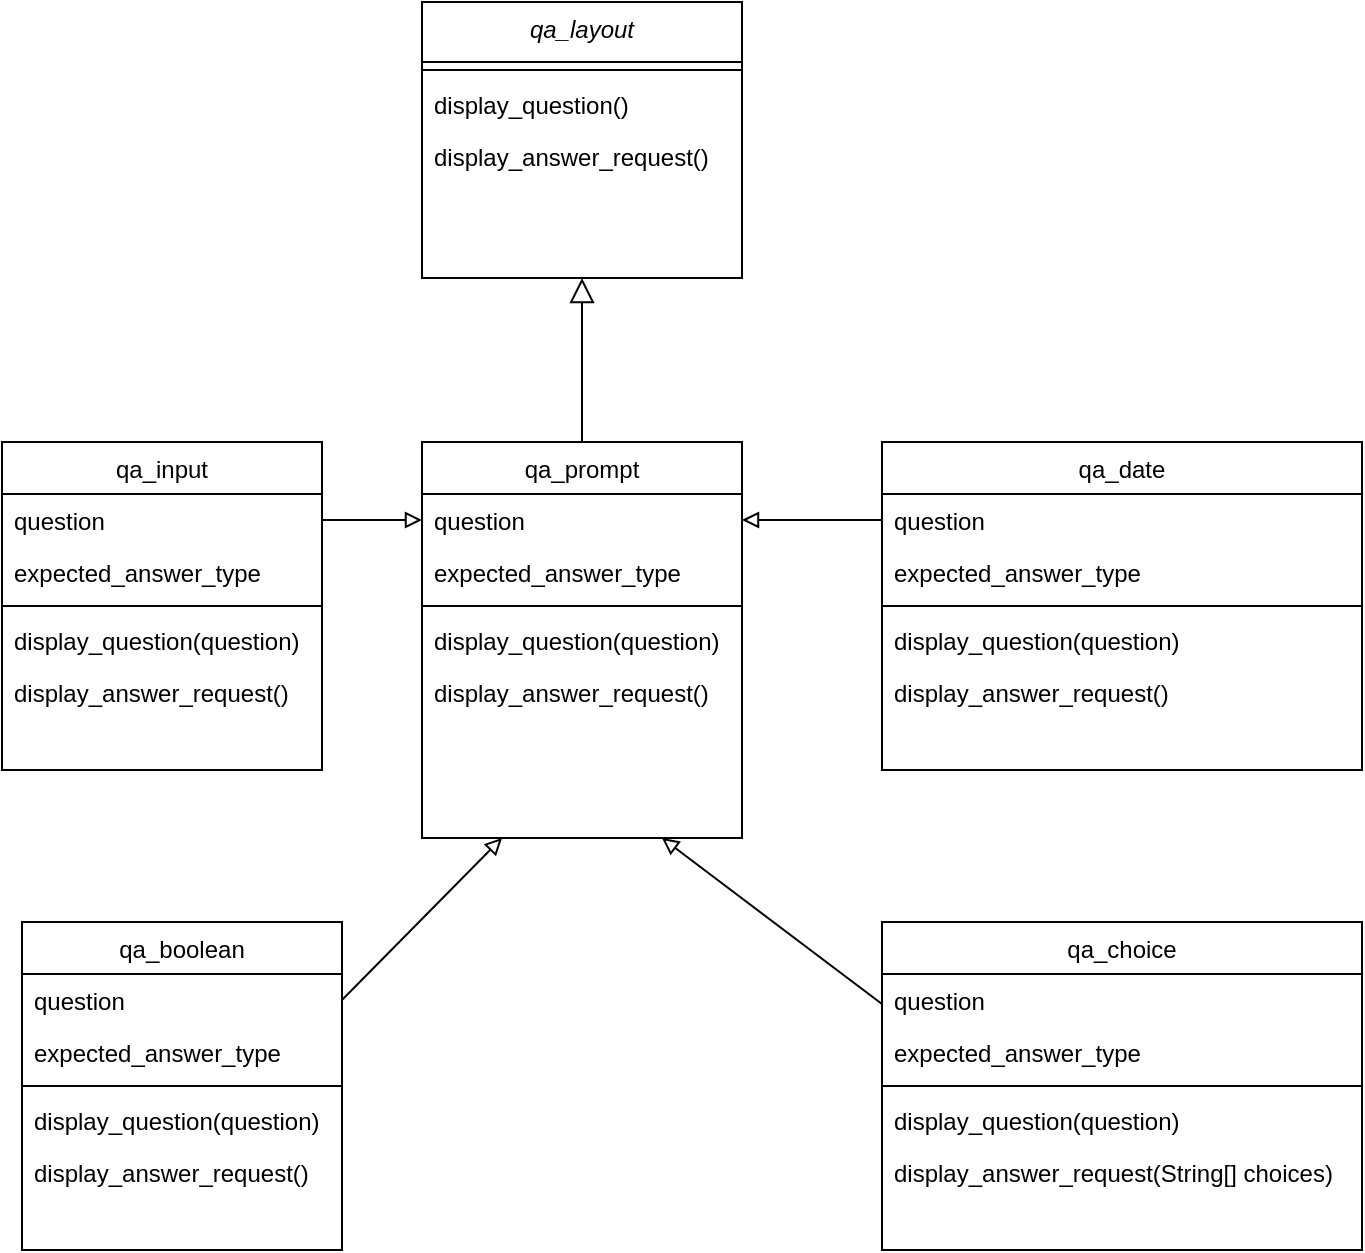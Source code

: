 <mxfile version="14.6.6" type="github">
  <diagram id="C5RBs43oDa-KdzZeNtuy" name="Page-1">
    <mxGraphModel dx="1038" dy="588" grid="1" gridSize="10" guides="1" tooltips="1" connect="1" arrows="1" fold="1" page="1" pageScale="1" pageWidth="827" pageHeight="1169" math="0" shadow="0">
      <root>
        <mxCell id="WIyWlLk6GJQsqaUBKTNV-0" />
        <mxCell id="WIyWlLk6GJQsqaUBKTNV-1" parent="WIyWlLk6GJQsqaUBKTNV-0" />
        <mxCell id="zkfFHV4jXpPFQw0GAbJ--0" value="qa_layout" style="swimlane;fontStyle=2;align=center;verticalAlign=top;childLayout=stackLayout;horizontal=1;startSize=30;horizontalStack=0;resizeParent=1;resizeLast=0;collapsible=1;marginBottom=0;rounded=0;shadow=0;strokeWidth=1;" parent="WIyWlLk6GJQsqaUBKTNV-1" vertex="1">
          <mxGeometry x="220" y="60" width="160" height="138" as="geometry">
            <mxRectangle x="220" y="60" width="160" height="26" as="alternateBounds" />
          </mxGeometry>
        </mxCell>
        <mxCell id="zkfFHV4jXpPFQw0GAbJ--4" value="" style="line;html=1;strokeWidth=1;align=left;verticalAlign=middle;spacingTop=-1;spacingLeft=3;spacingRight=3;rotatable=0;labelPosition=right;points=[];portConstraint=eastwest;" parent="zkfFHV4jXpPFQw0GAbJ--0" vertex="1">
          <mxGeometry y="30" width="160" height="8" as="geometry" />
        </mxCell>
        <mxCell id="zkfFHV4jXpPFQw0GAbJ--5" value="display_question()" style="text;align=left;verticalAlign=top;spacingLeft=4;spacingRight=4;overflow=hidden;rotatable=0;points=[[0,0.5],[1,0.5]];portConstraint=eastwest;" parent="zkfFHV4jXpPFQw0GAbJ--0" vertex="1">
          <mxGeometry y="38" width="160" height="26" as="geometry" />
        </mxCell>
        <mxCell id="IjtRtnYGdvxvoKZvfPFm-0" value="display_answer_request()" style="text;align=left;verticalAlign=top;spacingLeft=4;spacingRight=4;overflow=hidden;rotatable=0;points=[[0,0.5],[1,0.5]];portConstraint=eastwest;" vertex="1" parent="zkfFHV4jXpPFQw0GAbJ--0">
          <mxGeometry y="64" width="160" height="26" as="geometry" />
        </mxCell>
        <mxCell id="zkfFHV4jXpPFQw0GAbJ--6" value="qa_prompt" style="swimlane;fontStyle=0;align=center;verticalAlign=top;childLayout=stackLayout;horizontal=1;startSize=26;horizontalStack=0;resizeParent=1;resizeLast=0;collapsible=1;marginBottom=0;rounded=0;shadow=0;strokeWidth=1;" parent="WIyWlLk6GJQsqaUBKTNV-1" vertex="1">
          <mxGeometry x="220" y="280" width="160" height="198" as="geometry">
            <mxRectangle x="130" y="380" width="160" height="26" as="alternateBounds" />
          </mxGeometry>
        </mxCell>
        <mxCell id="zkfFHV4jXpPFQw0GAbJ--7" value="question" style="text;align=left;verticalAlign=top;spacingLeft=4;spacingRight=4;overflow=hidden;rotatable=0;points=[[0,0.5],[1,0.5]];portConstraint=eastwest;" parent="zkfFHV4jXpPFQw0GAbJ--6" vertex="1">
          <mxGeometry y="26" width="160" height="26" as="geometry" />
        </mxCell>
        <mxCell id="zkfFHV4jXpPFQw0GAbJ--8" value="expected_answer_type" style="text;align=left;verticalAlign=top;spacingLeft=4;spacingRight=4;overflow=hidden;rotatable=0;points=[[0,0.5],[1,0.5]];portConstraint=eastwest;rounded=0;shadow=0;html=0;" parent="zkfFHV4jXpPFQw0GAbJ--6" vertex="1">
          <mxGeometry y="52" width="160" height="26" as="geometry" />
        </mxCell>
        <mxCell id="zkfFHV4jXpPFQw0GAbJ--9" value="" style="line;html=1;strokeWidth=1;align=left;verticalAlign=middle;spacingTop=-1;spacingLeft=3;spacingRight=3;rotatable=0;labelPosition=right;points=[];portConstraint=eastwest;" parent="zkfFHV4jXpPFQw0GAbJ--6" vertex="1">
          <mxGeometry y="78" width="160" height="8" as="geometry" />
        </mxCell>
        <mxCell id="zkfFHV4jXpPFQw0GAbJ--11" value="display_question(question)" style="text;align=left;verticalAlign=top;spacingLeft=4;spacingRight=4;overflow=hidden;rotatable=0;points=[[0,0.5],[1,0.5]];portConstraint=eastwest;" parent="zkfFHV4jXpPFQw0GAbJ--6" vertex="1">
          <mxGeometry y="86" width="160" height="26" as="geometry" />
        </mxCell>
        <mxCell id="IjtRtnYGdvxvoKZvfPFm-1" value="display_answer_request()" style="text;align=left;verticalAlign=top;spacingLeft=4;spacingRight=4;overflow=hidden;rotatable=0;points=[[0,0.5],[1,0.5]];portConstraint=eastwest;" vertex="1" parent="zkfFHV4jXpPFQw0GAbJ--6">
          <mxGeometry y="112" width="160" height="26" as="geometry" />
        </mxCell>
        <mxCell id="zkfFHV4jXpPFQw0GAbJ--12" value="" style="endArrow=block;endSize=10;endFill=0;shadow=0;strokeWidth=1;rounded=0;edgeStyle=elbowEdgeStyle;elbow=vertical;" parent="WIyWlLk6GJQsqaUBKTNV-1" source="zkfFHV4jXpPFQw0GAbJ--6" target="zkfFHV4jXpPFQw0GAbJ--0" edge="1">
          <mxGeometry width="160" relative="1" as="geometry">
            <mxPoint x="200" y="203" as="sourcePoint" />
            <mxPoint x="200" y="203" as="targetPoint" />
          </mxGeometry>
        </mxCell>
        <mxCell id="IjtRtnYGdvxvoKZvfPFm-2" value="qa_date" style="swimlane;fontStyle=0;align=center;verticalAlign=top;childLayout=stackLayout;horizontal=1;startSize=26;horizontalStack=0;resizeParent=1;resizeLast=0;collapsible=1;marginBottom=0;rounded=0;shadow=0;strokeWidth=1;" vertex="1" parent="WIyWlLk6GJQsqaUBKTNV-1">
          <mxGeometry x="450" y="280" width="240" height="164" as="geometry">
            <mxRectangle x="130" y="380" width="160" height="26" as="alternateBounds" />
          </mxGeometry>
        </mxCell>
        <mxCell id="IjtRtnYGdvxvoKZvfPFm-3" value="question" style="text;align=left;verticalAlign=top;spacingLeft=4;spacingRight=4;overflow=hidden;rotatable=0;points=[[0,0.5],[1,0.5]];portConstraint=eastwest;" vertex="1" parent="IjtRtnYGdvxvoKZvfPFm-2">
          <mxGeometry y="26" width="240" height="26" as="geometry" />
        </mxCell>
        <mxCell id="IjtRtnYGdvxvoKZvfPFm-4" value="expected_answer_type" style="text;align=left;verticalAlign=top;spacingLeft=4;spacingRight=4;overflow=hidden;rotatable=0;points=[[0,0.5],[1,0.5]];portConstraint=eastwest;rounded=0;shadow=0;html=0;" vertex="1" parent="IjtRtnYGdvxvoKZvfPFm-2">
          <mxGeometry y="52" width="240" height="26" as="geometry" />
        </mxCell>
        <mxCell id="IjtRtnYGdvxvoKZvfPFm-5" value="" style="line;html=1;strokeWidth=1;align=left;verticalAlign=middle;spacingTop=-1;spacingLeft=3;spacingRight=3;rotatable=0;labelPosition=right;points=[];portConstraint=eastwest;" vertex="1" parent="IjtRtnYGdvxvoKZvfPFm-2">
          <mxGeometry y="78" width="240" height="8" as="geometry" />
        </mxCell>
        <mxCell id="IjtRtnYGdvxvoKZvfPFm-6" value="display_question(question)" style="text;align=left;verticalAlign=top;spacingLeft=4;spacingRight=4;overflow=hidden;rotatable=0;points=[[0,0.5],[1,0.5]];portConstraint=eastwest;" vertex="1" parent="IjtRtnYGdvxvoKZvfPFm-2">
          <mxGeometry y="86" width="240" height="26" as="geometry" />
        </mxCell>
        <mxCell id="IjtRtnYGdvxvoKZvfPFm-7" value="display_answer_request()" style="text;align=left;verticalAlign=top;spacingLeft=4;spacingRight=4;overflow=hidden;rotatable=0;points=[[0,0.5],[1,0.5]];portConstraint=eastwest;" vertex="1" parent="IjtRtnYGdvxvoKZvfPFm-2">
          <mxGeometry y="112" width="240" height="26" as="geometry" />
        </mxCell>
        <mxCell id="IjtRtnYGdvxvoKZvfPFm-8" value="qa_input" style="swimlane;fontStyle=0;align=center;verticalAlign=top;childLayout=stackLayout;horizontal=1;startSize=26;horizontalStack=0;resizeParent=1;resizeLast=0;collapsible=1;marginBottom=0;rounded=0;shadow=0;strokeWidth=1;" vertex="1" parent="WIyWlLk6GJQsqaUBKTNV-1">
          <mxGeometry x="10" y="280" width="160" height="164" as="geometry">
            <mxRectangle x="130" y="380" width="160" height="26" as="alternateBounds" />
          </mxGeometry>
        </mxCell>
        <mxCell id="IjtRtnYGdvxvoKZvfPFm-9" value="question" style="text;align=left;verticalAlign=top;spacingLeft=4;spacingRight=4;overflow=hidden;rotatable=0;points=[[0,0.5],[1,0.5]];portConstraint=eastwest;" vertex="1" parent="IjtRtnYGdvxvoKZvfPFm-8">
          <mxGeometry y="26" width="160" height="26" as="geometry" />
        </mxCell>
        <mxCell id="IjtRtnYGdvxvoKZvfPFm-10" value="expected_answer_type" style="text;align=left;verticalAlign=top;spacingLeft=4;spacingRight=4;overflow=hidden;rotatable=0;points=[[0,0.5],[1,0.5]];portConstraint=eastwest;rounded=0;shadow=0;html=0;" vertex="1" parent="IjtRtnYGdvxvoKZvfPFm-8">
          <mxGeometry y="52" width="160" height="26" as="geometry" />
        </mxCell>
        <mxCell id="IjtRtnYGdvxvoKZvfPFm-11" value="" style="line;html=1;strokeWidth=1;align=left;verticalAlign=middle;spacingTop=-1;spacingLeft=3;spacingRight=3;rotatable=0;labelPosition=right;points=[];portConstraint=eastwest;" vertex="1" parent="IjtRtnYGdvxvoKZvfPFm-8">
          <mxGeometry y="78" width="160" height="8" as="geometry" />
        </mxCell>
        <mxCell id="IjtRtnYGdvxvoKZvfPFm-12" value="display_question(question)" style="text;align=left;verticalAlign=top;spacingLeft=4;spacingRight=4;overflow=hidden;rotatable=0;points=[[0,0.5],[1,0.5]];portConstraint=eastwest;" vertex="1" parent="IjtRtnYGdvxvoKZvfPFm-8">
          <mxGeometry y="86" width="160" height="26" as="geometry" />
        </mxCell>
        <mxCell id="IjtRtnYGdvxvoKZvfPFm-13" value="display_answer_request()" style="text;align=left;verticalAlign=top;spacingLeft=4;spacingRight=4;overflow=hidden;rotatable=0;points=[[0,0.5],[1,0.5]];portConstraint=eastwest;" vertex="1" parent="IjtRtnYGdvxvoKZvfPFm-8">
          <mxGeometry y="112" width="160" height="26" as="geometry" />
        </mxCell>
        <mxCell id="IjtRtnYGdvxvoKZvfPFm-14" value="qa_boolean" style="swimlane;fontStyle=0;align=center;verticalAlign=top;childLayout=stackLayout;horizontal=1;startSize=26;horizontalStack=0;resizeParent=1;resizeLast=0;collapsible=1;marginBottom=0;rounded=0;shadow=0;strokeWidth=1;" vertex="1" parent="WIyWlLk6GJQsqaUBKTNV-1">
          <mxGeometry x="20" y="520" width="160" height="164" as="geometry">
            <mxRectangle x="130" y="380" width="160" height="26" as="alternateBounds" />
          </mxGeometry>
        </mxCell>
        <mxCell id="IjtRtnYGdvxvoKZvfPFm-15" value="question" style="text;align=left;verticalAlign=top;spacingLeft=4;spacingRight=4;overflow=hidden;rotatable=0;points=[[0,0.5],[1,0.5]];portConstraint=eastwest;" vertex="1" parent="IjtRtnYGdvxvoKZvfPFm-14">
          <mxGeometry y="26" width="160" height="26" as="geometry" />
        </mxCell>
        <mxCell id="IjtRtnYGdvxvoKZvfPFm-16" value="expected_answer_type" style="text;align=left;verticalAlign=top;spacingLeft=4;spacingRight=4;overflow=hidden;rotatable=0;points=[[0,0.5],[1,0.5]];portConstraint=eastwest;rounded=0;shadow=0;html=0;" vertex="1" parent="IjtRtnYGdvxvoKZvfPFm-14">
          <mxGeometry y="52" width="160" height="26" as="geometry" />
        </mxCell>
        <mxCell id="IjtRtnYGdvxvoKZvfPFm-17" value="" style="line;html=1;strokeWidth=1;align=left;verticalAlign=middle;spacingTop=-1;spacingLeft=3;spacingRight=3;rotatable=0;labelPosition=right;points=[];portConstraint=eastwest;" vertex="1" parent="IjtRtnYGdvxvoKZvfPFm-14">
          <mxGeometry y="78" width="160" height="8" as="geometry" />
        </mxCell>
        <mxCell id="IjtRtnYGdvxvoKZvfPFm-18" value="display_question(question)" style="text;align=left;verticalAlign=top;spacingLeft=4;spacingRight=4;overflow=hidden;rotatable=0;points=[[0,0.5],[1,0.5]];portConstraint=eastwest;" vertex="1" parent="IjtRtnYGdvxvoKZvfPFm-14">
          <mxGeometry y="86" width="160" height="26" as="geometry" />
        </mxCell>
        <mxCell id="IjtRtnYGdvxvoKZvfPFm-19" value="display_answer_request()" style="text;align=left;verticalAlign=top;spacingLeft=4;spacingRight=4;overflow=hidden;rotatable=0;points=[[0,0.5],[1,0.5]];portConstraint=eastwest;" vertex="1" parent="IjtRtnYGdvxvoKZvfPFm-14">
          <mxGeometry y="112" width="160" height="26" as="geometry" />
        </mxCell>
        <mxCell id="IjtRtnYGdvxvoKZvfPFm-20" value="qa_choice" style="swimlane;fontStyle=0;align=center;verticalAlign=top;childLayout=stackLayout;horizontal=1;startSize=26;horizontalStack=0;resizeParent=1;resizeLast=0;collapsible=1;marginBottom=0;rounded=0;shadow=0;strokeWidth=1;" vertex="1" parent="WIyWlLk6GJQsqaUBKTNV-1">
          <mxGeometry x="450" y="520" width="240" height="164" as="geometry">
            <mxRectangle x="130" y="380" width="160" height="26" as="alternateBounds" />
          </mxGeometry>
        </mxCell>
        <mxCell id="IjtRtnYGdvxvoKZvfPFm-21" value="question" style="text;align=left;verticalAlign=top;spacingLeft=4;spacingRight=4;overflow=hidden;rotatable=0;points=[[0,0.5],[1,0.5]];portConstraint=eastwest;" vertex="1" parent="IjtRtnYGdvxvoKZvfPFm-20">
          <mxGeometry y="26" width="240" height="26" as="geometry" />
        </mxCell>
        <mxCell id="IjtRtnYGdvxvoKZvfPFm-22" value="expected_answer_type" style="text;align=left;verticalAlign=top;spacingLeft=4;spacingRight=4;overflow=hidden;rotatable=0;points=[[0,0.5],[1,0.5]];portConstraint=eastwest;rounded=0;shadow=0;html=0;" vertex="1" parent="IjtRtnYGdvxvoKZvfPFm-20">
          <mxGeometry y="52" width="240" height="26" as="geometry" />
        </mxCell>
        <mxCell id="IjtRtnYGdvxvoKZvfPFm-23" value="" style="line;html=1;strokeWidth=1;align=left;verticalAlign=middle;spacingTop=-1;spacingLeft=3;spacingRight=3;rotatable=0;labelPosition=right;points=[];portConstraint=eastwest;" vertex="1" parent="IjtRtnYGdvxvoKZvfPFm-20">
          <mxGeometry y="78" width="240" height="8" as="geometry" />
        </mxCell>
        <mxCell id="IjtRtnYGdvxvoKZvfPFm-24" value="display_question(question)" style="text;align=left;verticalAlign=top;spacingLeft=4;spacingRight=4;overflow=hidden;rotatable=0;points=[[0,0.5],[1,0.5]];portConstraint=eastwest;" vertex="1" parent="IjtRtnYGdvxvoKZvfPFm-20">
          <mxGeometry y="86" width="240" height="26" as="geometry" />
        </mxCell>
        <mxCell id="IjtRtnYGdvxvoKZvfPFm-25" value="display_answer_request(String[] choices)" style="text;align=left;verticalAlign=top;spacingLeft=4;spacingRight=4;overflow=hidden;rotatable=0;points=[[0,0.5],[1,0.5]];portConstraint=eastwest;" vertex="1" parent="IjtRtnYGdvxvoKZvfPFm-20">
          <mxGeometry y="112" width="240" height="26" as="geometry" />
        </mxCell>
        <mxCell id="IjtRtnYGdvxvoKZvfPFm-28" value="" style="endArrow=block;html=1;exitX=1;exitY=0.5;exitDx=0;exitDy=0;entryX=0;entryY=0.5;entryDx=0;entryDy=0;endFill=0;strokeWidth=1;" edge="1" parent="WIyWlLk6GJQsqaUBKTNV-1" source="IjtRtnYGdvxvoKZvfPFm-9" target="zkfFHV4jXpPFQw0GAbJ--7">
          <mxGeometry width="50" height="50" relative="1" as="geometry">
            <mxPoint x="190" y="370" as="sourcePoint" />
            <mxPoint x="440" y="480" as="targetPoint" />
          </mxGeometry>
        </mxCell>
        <mxCell id="IjtRtnYGdvxvoKZvfPFm-31" value="" style="endArrow=block;html=1;exitX=0;exitY=0.5;exitDx=0;exitDy=0;entryX=1;entryY=0.5;entryDx=0;entryDy=0;endFill=0;strokeWidth=1;" edge="1" parent="WIyWlLk6GJQsqaUBKTNV-1" source="IjtRtnYGdvxvoKZvfPFm-3" target="zkfFHV4jXpPFQw0GAbJ--7">
          <mxGeometry width="50" height="50" relative="1" as="geometry">
            <mxPoint x="180" y="329" as="sourcePoint" />
            <mxPoint x="230" y="329" as="targetPoint" />
          </mxGeometry>
        </mxCell>
        <mxCell id="IjtRtnYGdvxvoKZvfPFm-32" value="" style="endArrow=block;html=1;exitX=1;exitY=0.5;exitDx=0;exitDy=0;entryX=0.25;entryY=1;entryDx=0;entryDy=0;endFill=0;strokeWidth=1;" edge="1" parent="WIyWlLk6GJQsqaUBKTNV-1" source="IjtRtnYGdvxvoKZvfPFm-15" target="zkfFHV4jXpPFQw0GAbJ--6">
          <mxGeometry width="50" height="50" relative="1" as="geometry">
            <mxPoint x="200" y="570" as="sourcePoint" />
            <mxPoint x="250" y="570" as="targetPoint" />
          </mxGeometry>
        </mxCell>
        <mxCell id="IjtRtnYGdvxvoKZvfPFm-33" value="" style="endArrow=block;html=1;exitX=0;exitY=0.25;exitDx=0;exitDy=0;entryX=0.75;entryY=1;entryDx=0;entryDy=0;endFill=0;strokeWidth=1;" edge="1" parent="WIyWlLk6GJQsqaUBKTNV-1" source="IjtRtnYGdvxvoKZvfPFm-20" target="zkfFHV4jXpPFQw0GAbJ--6">
          <mxGeometry width="50" height="50" relative="1" as="geometry">
            <mxPoint x="190" y="569" as="sourcePoint" />
            <mxPoint x="270" y="488" as="targetPoint" />
          </mxGeometry>
        </mxCell>
      </root>
    </mxGraphModel>
  </diagram>
</mxfile>
